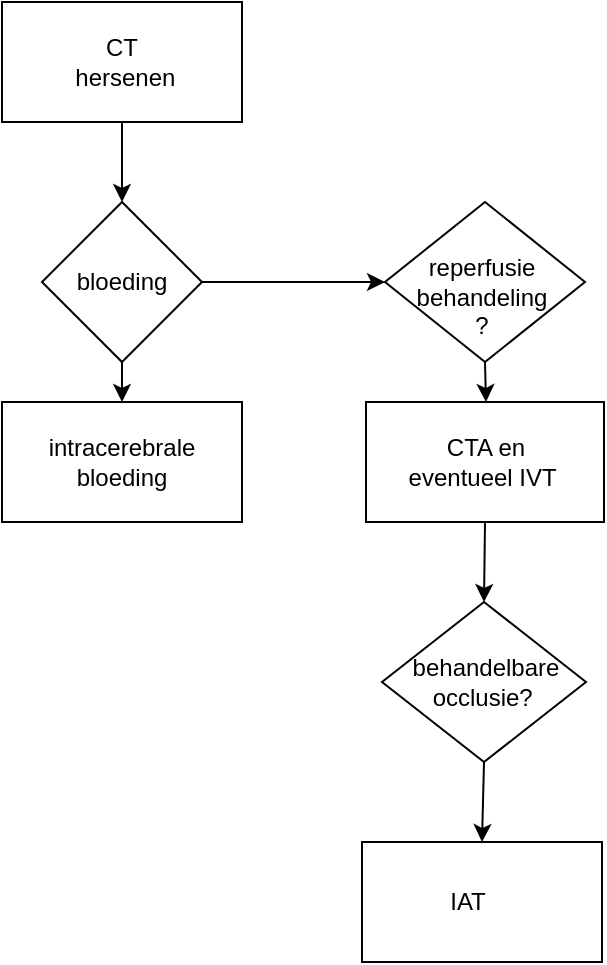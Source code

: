<mxfile version="12.3.8" type="github" pages="1">
  <diagram id="8mc5Oi59DUHHOhJ6GX91" name="Page-1">
    <mxGraphModel dx="1381" dy="1154" grid="1" gridSize="10" guides="1" tooltips="1" connect="1" arrows="1" fold="1" page="1" pageScale="1" pageWidth="827" pageHeight="1169" math="0" shadow="0">
      <root>
        <mxCell id="0"/>
        <mxCell id="1" parent="0"/>
        <mxCell id="vbt6hJk_GPvuKAf7x4kO-14" value="" style="rhombus;whiteSpace=wrap;html=1;" vertex="1" parent="1">
          <mxGeometry x="370" y="340" width="102" height="80" as="geometry"/>
        </mxCell>
        <mxCell id="vbt6hJk_GPvuKAf7x4kO-1" value="" style="rounded=0;whiteSpace=wrap;html=1;" vertex="1" parent="1">
          <mxGeometry x="180" y="40" width="120" height="60" as="geometry"/>
        </mxCell>
        <mxCell id="vbt6hJk_GPvuKAf7x4kO-2" value="CT &amp;nbsp;hersenen" style="text;html=1;strokeColor=none;fillColor=none;align=center;verticalAlign=middle;whiteSpace=wrap;rounded=0;" vertex="1" parent="1">
          <mxGeometry x="220" y="60" width="40" height="20" as="geometry"/>
        </mxCell>
        <mxCell id="vbt6hJk_GPvuKAf7x4kO-4" value="" style="rhombus;whiteSpace=wrap;html=1;" vertex="1" parent="1">
          <mxGeometry x="200" y="140" width="80" height="80" as="geometry"/>
        </mxCell>
        <mxCell id="vbt6hJk_GPvuKAf7x4kO-5" value="bloeding" style="text;html=1;strokeColor=none;fillColor=none;align=center;verticalAlign=middle;whiteSpace=wrap;rounded=0;" vertex="1" parent="1">
          <mxGeometry x="220" y="170" width="40" height="20" as="geometry"/>
        </mxCell>
        <mxCell id="vbt6hJk_GPvuKAf7x4kO-7" value="" style="rounded=0;whiteSpace=wrap;html=1;" vertex="1" parent="1">
          <mxGeometry x="180" y="240" width="120" height="60" as="geometry"/>
        </mxCell>
        <mxCell id="vbt6hJk_GPvuKAf7x4kO-8" value="intracerebrale bloeding" style="text;html=1;strokeColor=none;fillColor=none;align=center;verticalAlign=middle;whiteSpace=wrap;rounded=0;" vertex="1" parent="1">
          <mxGeometry x="220" y="260" width="40" height="20" as="geometry"/>
        </mxCell>
        <mxCell id="vbt6hJk_GPvuKAf7x4kO-10" value="" style="rhombus;whiteSpace=wrap;html=1;" vertex="1" parent="1">
          <mxGeometry x="371.5" y="140" width="100" height="80" as="geometry"/>
        </mxCell>
        <mxCell id="vbt6hJk_GPvuKAf7x4kO-11" value="&lt;br&gt;reperfusie behandeling&lt;br&gt;?" style="text;html=1;strokeColor=none;fillColor=none;align=center;verticalAlign=middle;whiteSpace=wrap;rounded=0;" vertex="1" parent="1">
          <mxGeometry x="390" y="170" width="60" height="20" as="geometry"/>
        </mxCell>
        <mxCell id="vbt6hJk_GPvuKAf7x4kO-12" value="" style="rounded=0;whiteSpace=wrap;html=1;" vertex="1" parent="1">
          <mxGeometry x="362" y="240" width="119" height="60" as="geometry"/>
        </mxCell>
        <mxCell id="vbt6hJk_GPvuKAf7x4kO-13" value="CTA en eventueel IVT&amp;nbsp;" style="text;html=1;strokeColor=none;fillColor=none;align=center;verticalAlign=middle;whiteSpace=wrap;rounded=0;" vertex="1" parent="1">
          <mxGeometry x="381.5" y="260" width="80" height="20" as="geometry"/>
        </mxCell>
        <mxCell id="vbt6hJk_GPvuKAf7x4kO-15" value="behandelbare occlusie?&amp;nbsp;" style="text;html=1;strokeColor=none;fillColor=none;align=center;verticalAlign=middle;whiteSpace=wrap;rounded=0;" vertex="1" parent="1">
          <mxGeometry x="401.5" y="380" width="40" as="geometry"/>
        </mxCell>
        <mxCell id="vbt6hJk_GPvuKAf7x4kO-21" value="" style="rounded=0;whiteSpace=wrap;html=1;" vertex="1" parent="1">
          <mxGeometry x="360" y="460" width="120" height="60" as="geometry"/>
        </mxCell>
        <mxCell id="vbt6hJk_GPvuKAf7x4kO-22" value="IAT" style="text;html=1;strokeColor=none;fillColor=none;align=center;verticalAlign=middle;whiteSpace=wrap;rounded=0;" vertex="1" parent="1">
          <mxGeometry x="393" y="480" width="40" height="20" as="geometry"/>
        </mxCell>
        <mxCell id="vbt6hJk_GPvuKAf7x4kO-26" value="" style="endArrow=classic;html=1;" edge="1" parent="1">
          <mxGeometry width="50" height="50" relative="1" as="geometry">
            <mxPoint x="240" y="220" as="sourcePoint"/>
            <mxPoint x="240" y="240" as="targetPoint"/>
          </mxGeometry>
        </mxCell>
        <mxCell id="vbt6hJk_GPvuKAf7x4kO-27" value="" style="endArrow=classic;html=1;entryX=0.5;entryY=0;entryDx=0;entryDy=0;" edge="1" parent="1" target="vbt6hJk_GPvuKAf7x4kO-4">
          <mxGeometry width="50" height="50" relative="1" as="geometry">
            <mxPoint x="240" y="100" as="sourcePoint"/>
            <mxPoint x="240" y="130" as="targetPoint"/>
            <Array as="points">
              <mxPoint x="240" y="120"/>
            </Array>
          </mxGeometry>
        </mxCell>
        <mxCell id="vbt6hJk_GPvuKAf7x4kO-29" value="" style="endArrow=classic;html=1;exitX=1;exitY=0.5;exitDx=0;exitDy=0;entryX=0;entryY=0.5;entryDx=0;entryDy=0;" edge="1" parent="1" source="vbt6hJk_GPvuKAf7x4kO-4" target="vbt6hJk_GPvuKAf7x4kO-10">
          <mxGeometry width="50" height="50" relative="1" as="geometry">
            <mxPoint x="180" y="590" as="sourcePoint"/>
            <mxPoint x="230" y="540" as="targetPoint"/>
          </mxGeometry>
        </mxCell>
        <mxCell id="vbt6hJk_GPvuKAf7x4kO-30" value="" style="endArrow=classic;html=1;exitX=0.5;exitY=1;exitDx=0;exitDy=0;" edge="1" parent="1" source="vbt6hJk_GPvuKAf7x4kO-10">
          <mxGeometry width="50" height="50" relative="1" as="geometry">
            <mxPoint x="180" y="590" as="sourcePoint"/>
            <mxPoint x="422" y="240" as="targetPoint"/>
          </mxGeometry>
        </mxCell>
        <mxCell id="vbt6hJk_GPvuKAf7x4kO-31" value="" style="endArrow=classic;html=1;exitX=0.5;exitY=1;exitDx=0;exitDy=0;entryX=0.5;entryY=0;entryDx=0;entryDy=0;" edge="1" parent="1" source="vbt6hJk_GPvuKAf7x4kO-12" target="vbt6hJk_GPvuKAf7x4kO-14">
          <mxGeometry width="50" height="50" relative="1" as="geometry">
            <mxPoint x="180" y="590" as="sourcePoint"/>
            <mxPoint x="230" y="540" as="targetPoint"/>
          </mxGeometry>
        </mxCell>
        <mxCell id="vbt6hJk_GPvuKAf7x4kO-35" value="" style="endArrow=classic;html=1;exitX=0.5;exitY=1;exitDx=0;exitDy=0;entryX=0.5;entryY=0;entryDx=0;entryDy=0;" edge="1" parent="1" source="vbt6hJk_GPvuKAf7x4kO-14" target="vbt6hJk_GPvuKAf7x4kO-21">
          <mxGeometry width="50" height="50" relative="1" as="geometry">
            <mxPoint x="180" y="590" as="sourcePoint"/>
            <mxPoint x="230" y="540" as="targetPoint"/>
          </mxGeometry>
        </mxCell>
      </root>
    </mxGraphModel>
  </diagram>
</mxfile>
